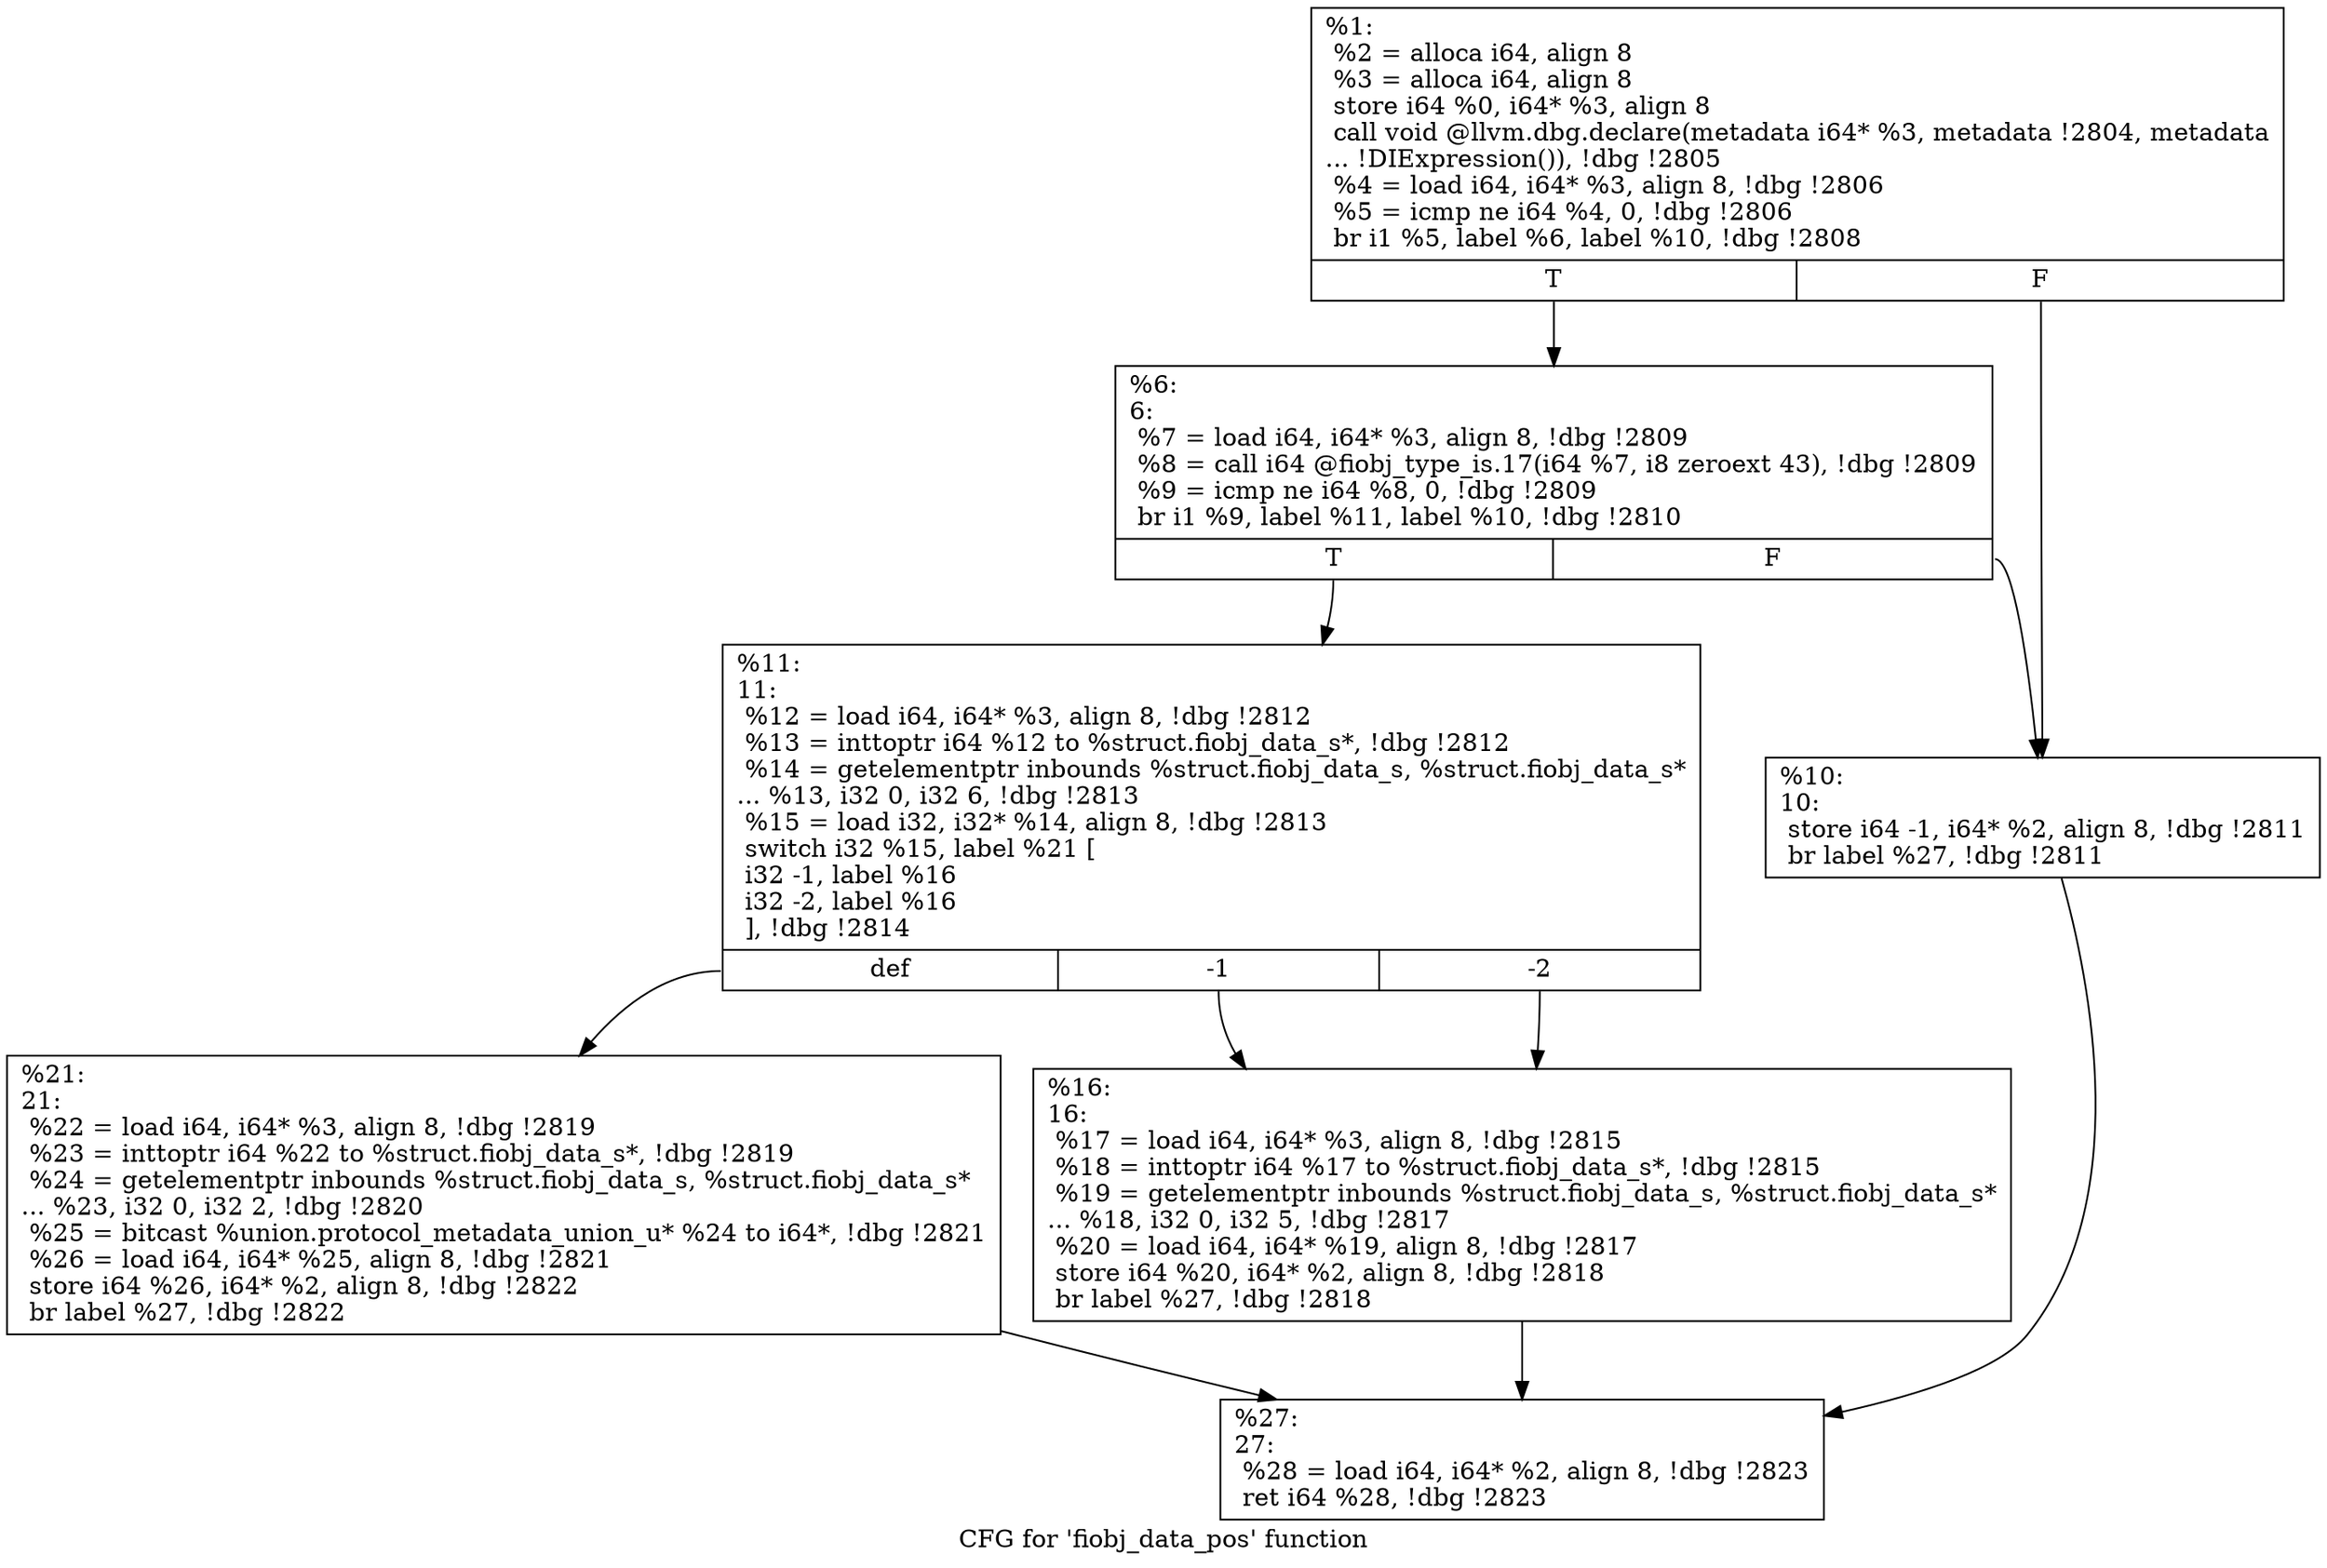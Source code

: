 digraph "CFG for 'fiobj_data_pos' function" {
	label="CFG for 'fiobj_data_pos' function";

	Node0x556851ddf230 [shape=record,label="{%1:\l  %2 = alloca i64, align 8\l  %3 = alloca i64, align 8\l  store i64 %0, i64* %3, align 8\l  call void @llvm.dbg.declare(metadata i64* %3, metadata !2804, metadata\l... !DIExpression()), !dbg !2805\l  %4 = load i64, i64* %3, align 8, !dbg !2806\l  %5 = icmp ne i64 %4, 0, !dbg !2806\l  br i1 %5, label %6, label %10, !dbg !2808\l|{<s0>T|<s1>F}}"];
	Node0x556851ddf230:s0 -> Node0x556851de1650;
	Node0x556851ddf230:s1 -> Node0x556851de16a0;
	Node0x556851de1650 [shape=record,label="{%6:\l6:                                                \l  %7 = load i64, i64* %3, align 8, !dbg !2809\l  %8 = call i64 @fiobj_type_is.17(i64 %7, i8 zeroext 43), !dbg !2809\l  %9 = icmp ne i64 %8, 0, !dbg !2809\l  br i1 %9, label %11, label %10, !dbg !2810\l|{<s0>T|<s1>F}}"];
	Node0x556851de1650:s0 -> Node0x556851de16f0;
	Node0x556851de1650:s1 -> Node0x556851de16a0;
	Node0x556851de16a0 [shape=record,label="{%10:\l10:                                               \l  store i64 -1, i64* %2, align 8, !dbg !2811\l  br label %27, !dbg !2811\l}"];
	Node0x556851de16a0 -> Node0x556851de17e0;
	Node0x556851de16f0 [shape=record,label="{%11:\l11:                                               \l  %12 = load i64, i64* %3, align 8, !dbg !2812\l  %13 = inttoptr i64 %12 to %struct.fiobj_data_s*, !dbg !2812\l  %14 = getelementptr inbounds %struct.fiobj_data_s, %struct.fiobj_data_s*\l... %13, i32 0, i32 6, !dbg !2813\l  %15 = load i32, i32* %14, align 8, !dbg !2813\l  switch i32 %15, label %21 [\l    i32 -1, label %16\l    i32 -2, label %16\l  ], !dbg !2814\l|{<s0>def|<s1>-1|<s2>-2}}"];
	Node0x556851de16f0:s0 -> Node0x556851de1790;
	Node0x556851de16f0:s1 -> Node0x556851de1740;
	Node0x556851de16f0:s2 -> Node0x556851de1740;
	Node0x556851de1740 [shape=record,label="{%16:\l16:                                               \l  %17 = load i64, i64* %3, align 8, !dbg !2815\l  %18 = inttoptr i64 %17 to %struct.fiobj_data_s*, !dbg !2815\l  %19 = getelementptr inbounds %struct.fiobj_data_s, %struct.fiobj_data_s*\l... %18, i32 0, i32 5, !dbg !2817\l  %20 = load i64, i64* %19, align 8, !dbg !2817\l  store i64 %20, i64* %2, align 8, !dbg !2818\l  br label %27, !dbg !2818\l}"];
	Node0x556851de1740 -> Node0x556851de17e0;
	Node0x556851de1790 [shape=record,label="{%21:\l21:                                               \l  %22 = load i64, i64* %3, align 8, !dbg !2819\l  %23 = inttoptr i64 %22 to %struct.fiobj_data_s*, !dbg !2819\l  %24 = getelementptr inbounds %struct.fiobj_data_s, %struct.fiobj_data_s*\l... %23, i32 0, i32 2, !dbg !2820\l  %25 = bitcast %union.protocol_metadata_union_u* %24 to i64*, !dbg !2821\l  %26 = load i64, i64* %25, align 8, !dbg !2821\l  store i64 %26, i64* %2, align 8, !dbg !2822\l  br label %27, !dbg !2822\l}"];
	Node0x556851de1790 -> Node0x556851de17e0;
	Node0x556851de17e0 [shape=record,label="{%27:\l27:                                               \l  %28 = load i64, i64* %2, align 8, !dbg !2823\l  ret i64 %28, !dbg !2823\l}"];
}
